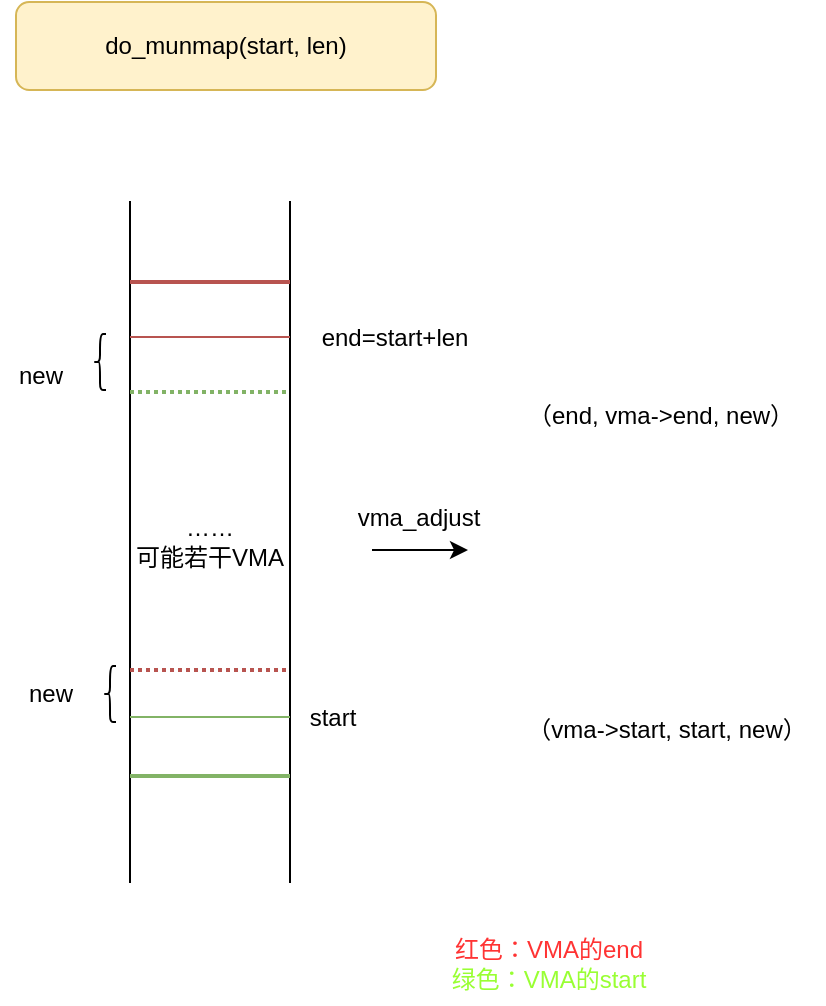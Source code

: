 <mxfile version="24.2.3" type="github">
  <diagram name="第 1 页" id="kmpl3XWWrSYcs6uOB_PQ">
    <mxGraphModel dx="908" dy="986" grid="0" gridSize="10" guides="1" tooltips="1" connect="1" arrows="1" fold="1" page="0" pageScale="1" pageWidth="827" pageHeight="1169" math="0" shadow="0">
      <root>
        <mxCell id="0" />
        <mxCell id="1" parent="0" />
        <mxCell id="Bm6gwIE-CmzxwmUsLKLB-14" value="……&lt;div&gt;可能若干VMA&lt;/div&gt;" style="shape=partialRectangle;whiteSpace=wrap;html=1;bottom=0;top=0;fillColor=none;" parent="1" vertex="1">
          <mxGeometry x="389" y="338" width="80" height="340" as="geometry" />
        </mxCell>
        <mxCell id="Bm6gwIE-CmzxwmUsLKLB-18" value="" style="line;strokeWidth=2;html=1;fillColor=#f8cecc;strokeColor=#b85450;" parent="1" vertex="1">
          <mxGeometry x="389" y="373" width="80" height="10" as="geometry" />
        </mxCell>
        <mxCell id="Bm6gwIE-CmzxwmUsLKLB-19" value="" style="line;strokeWidth=2;html=1;dashed=1;dashPattern=1 1;fillColor=#d5e8d4;strokeColor=#82b366;" parent="1" vertex="1">
          <mxGeometry x="389" y="428" width="80" height="10" as="geometry" />
        </mxCell>
        <mxCell id="Bm6gwIE-CmzxwmUsLKLB-20" value="" style="line;strokeWidth=2;html=1;dashed=1;dashPattern=1 1;fillColor=#f8cecc;strokeColor=#b85450;" parent="1" vertex="1">
          <mxGeometry x="389" y="567" width="80" height="10" as="geometry" />
        </mxCell>
        <mxCell id="Bm6gwIE-CmzxwmUsLKLB-21" value="" style="line;strokeWidth=2;html=1;fillColor=#d5e8d4;strokeColor=#82b366;" parent="1" vertex="1">
          <mxGeometry x="389" y="620" width="80" height="10" as="geometry" />
        </mxCell>
        <mxCell id="Bm6gwIE-CmzxwmUsLKLB-22" value="" style="line;strokeWidth=1;html=1;fillColor=#d5e8d4;strokeColor=#82b366;" parent="1" vertex="1">
          <mxGeometry x="389" y="594" width="80" height="3" as="geometry" />
        </mxCell>
        <mxCell id="Bm6gwIE-CmzxwmUsLKLB-23" value="start" style="text;html=1;align=center;verticalAlign=middle;resizable=0;points=[];autosize=1;strokeColor=none;fillColor=none;" parent="1" vertex="1">
          <mxGeometry x="469" y="582.5" width="41" height="26" as="geometry" />
        </mxCell>
        <mxCell id="Bm6gwIE-CmzxwmUsLKLB-24" value="" style="line;strokeWidth=1;html=1;fillColor=#f8cecc;strokeColor=#b85450;" parent="1" vertex="1">
          <mxGeometry x="389" y="404" width="80" height="3" as="geometry" />
        </mxCell>
        <mxCell id="Bm6gwIE-CmzxwmUsLKLB-25" value="end=start+len" style="text;html=1;align=center;verticalAlign=middle;resizable=0;points=[];autosize=1;strokeColor=none;fillColor=none;" parent="1" vertex="1">
          <mxGeometry x="475" y="392.5" width="91" height="26" as="geometry" />
        </mxCell>
        <mxCell id="Bm6gwIE-CmzxwmUsLKLB-26" value="" style="shape=curlyBracket;whiteSpace=wrap;html=1;rounded=1;labelPosition=left;verticalLabelPosition=middle;align=right;verticalAlign=middle;" parent="1" vertex="1">
          <mxGeometry x="371" y="404" width="6" height="28" as="geometry" />
        </mxCell>
        <mxCell id="Bm6gwIE-CmzxwmUsLKLB-32" value="" style="shape=curlyBracket;whiteSpace=wrap;html=1;rounded=1;labelPosition=left;verticalLabelPosition=middle;align=right;verticalAlign=middle;" parent="1" vertex="1">
          <mxGeometry x="376" y="570" width="6" height="28" as="geometry" />
        </mxCell>
        <mxCell id="Bm6gwIE-CmzxwmUsLKLB-35" value="new" style="text;html=1;align=center;verticalAlign=middle;resizable=0;points=[];autosize=1;strokeColor=none;fillColor=none;" parent="1" vertex="1">
          <mxGeometry x="324" y="412" width="40" height="26" as="geometry" />
        </mxCell>
        <mxCell id="Bm6gwIE-CmzxwmUsLKLB-36" value="new" style="text;html=1;align=center;verticalAlign=middle;resizable=0;points=[];autosize=1;strokeColor=none;fillColor=none;" parent="1" vertex="1">
          <mxGeometry x="329" y="571" width="40" height="26" as="geometry" />
        </mxCell>
        <mxCell id="Bm6gwIE-CmzxwmUsLKLB-37" value="" style="endArrow=classic;html=1;rounded=0;" parent="1" edge="1">
          <mxGeometry width="50" height="50" relative="1" as="geometry">
            <mxPoint x="510" y="512" as="sourcePoint" />
            <mxPoint x="558" y="512" as="targetPoint" />
          </mxGeometry>
        </mxCell>
        <mxCell id="Bm6gwIE-CmzxwmUsLKLB-38" value="（end, vma-&amp;gt;end, new）" style="text;html=1;align=center;verticalAlign=middle;resizable=0;points=[];autosize=1;strokeColor=none;fillColor=none;" parent="1" vertex="1">
          <mxGeometry x="578" y="432" width="151" height="26" as="geometry" />
        </mxCell>
        <mxCell id="Bm6gwIE-CmzxwmUsLKLB-39" value="vma_adjust" style="text;html=1;align=center;verticalAlign=middle;resizable=0;points=[];autosize=1;strokeColor=none;fillColor=none;" parent="1" vertex="1">
          <mxGeometry x="493" y="483" width="79" height="26" as="geometry" />
        </mxCell>
        <mxCell id="Bm6gwIE-CmzxwmUsLKLB-40" value="（vma-&amp;gt;start, start, new）" style="text;html=1;align=center;verticalAlign=middle;resizable=0;points=[];autosize=1;strokeColor=none;fillColor=none;" parent="1" vertex="1">
          <mxGeometry x="578" y="589" width="158" height="26" as="geometry" />
        </mxCell>
        <mxCell id="Bm6gwIE-CmzxwmUsLKLB-41" value="&lt;font color=&quot;#ff3333&quot;&gt;红色：VMA的end&lt;/font&gt;&lt;div&gt;&lt;font color=&quot;#99ff33&quot;&gt;绿色：VMA的start&lt;/font&gt;&lt;/div&gt;" style="text;html=1;align=center;verticalAlign=middle;resizable=0;points=[];autosize=1;strokeColor=none;fillColor=none;" parent="1" vertex="1">
          <mxGeometry x="540" y="698" width="115" height="41" as="geometry" />
        </mxCell>
        <mxCell id="eyTxc5LpUIPMgVkQZPNX-2" value="do_munmap(start, len)" style="rounded=1;whiteSpace=wrap;html=1;fillColor=#fff2cc;strokeColor=#d6b656;" vertex="1" parent="1">
          <mxGeometry x="332" y="238" width="210" height="44" as="geometry" />
        </mxCell>
      </root>
    </mxGraphModel>
  </diagram>
</mxfile>
